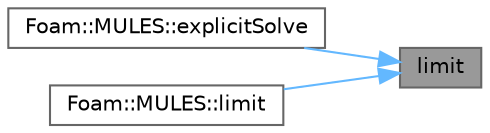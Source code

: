 digraph "limit"
{
 // LATEX_PDF_SIZE
  bgcolor="transparent";
  edge [fontname=Helvetica,fontsize=10,labelfontname=Helvetica,labelfontsize=10];
  node [fontname=Helvetica,fontsize=10,shape=box,height=0.2,width=0.4];
  rankdir="RL";
  Node1 [id="Node000001",label="limit",height=0.2,width=0.4,color="gray40", fillcolor="grey60", style="filled", fontcolor="black",tooltip=" "];
  Node1 -> Node2 [id="edge1_Node000001_Node000002",dir="back",color="steelblue1",style="solid",tooltip=" "];
  Node2 [id="Node000002",label="Foam::MULES::explicitSolve",height=0.2,width=0.4,color="grey40", fillcolor="white", style="filled",URL="$namespaceFoam_1_1MULES.html#adcc09177637dadb5c0559fc394677707",tooltip=" "];
  Node1 -> Node3 [id="edge2_Node000001_Node000003",dir="back",color="steelblue1",style="solid",tooltip=" "];
  Node3 [id="Node000003",label="Foam::MULES::limit",height=0.2,width=0.4,color="grey40", fillcolor="white", style="filled",URL="$namespaceFoam_1_1MULES.html#a6a4ca7f89dcf27e552f89e4a73d5a57c",tooltip=" "];
}

